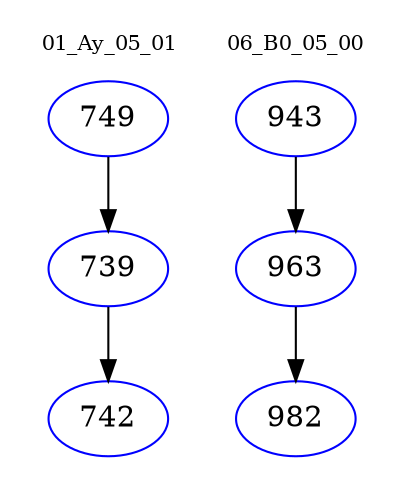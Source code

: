 digraph{
subgraph cluster_0 {
color = white
label = "01_Ay_05_01";
fontsize=10;
T0_749 [label="749", color="blue"]
T0_749 -> T0_739 [color="black"]
T0_739 [label="739", color="blue"]
T0_739 -> T0_742 [color="black"]
T0_742 [label="742", color="blue"]
}
subgraph cluster_1 {
color = white
label = "06_B0_05_00";
fontsize=10;
T1_943 [label="943", color="blue"]
T1_943 -> T1_963 [color="black"]
T1_963 [label="963", color="blue"]
T1_963 -> T1_982 [color="black"]
T1_982 [label="982", color="blue"]
}
}
